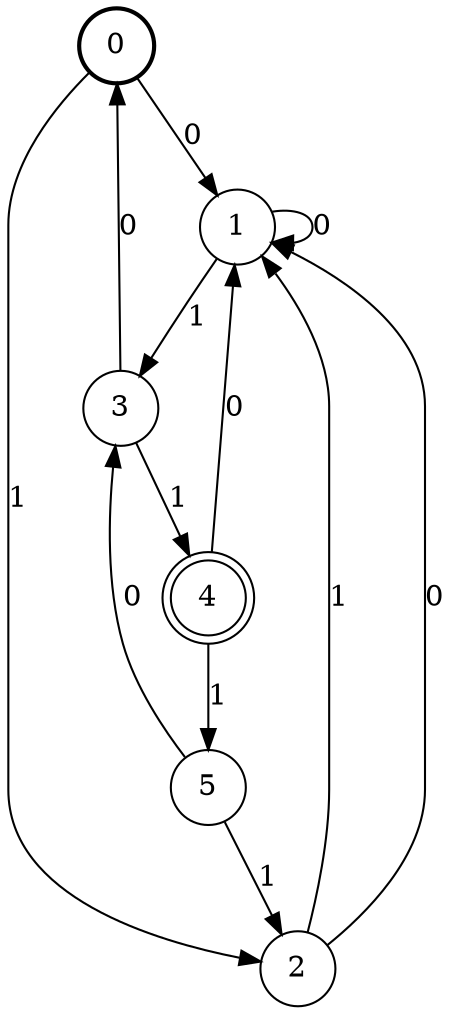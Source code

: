 digraph Automat {
    node [shape = circle];
    0 [style = "bold"];
    0 -> 1 [label = "0"];
    0 -> 2 [label = "1"];
    1 -> 1 [label = "0"];
    1 -> 3 [label = "1"];
    2 -> 1 [label = "0"];
    2 -> 1 [label = "1"];
    3 -> 0 [label = "0"];
    3 -> 4 [label = "1"];
    4 [peripheries=2]
    4 -> 1 [label = "0"];
    4 -> 5 [label = "1"];
    5 -> 3 [label = "0"];
    5 -> 2 [label = "1"];
}
